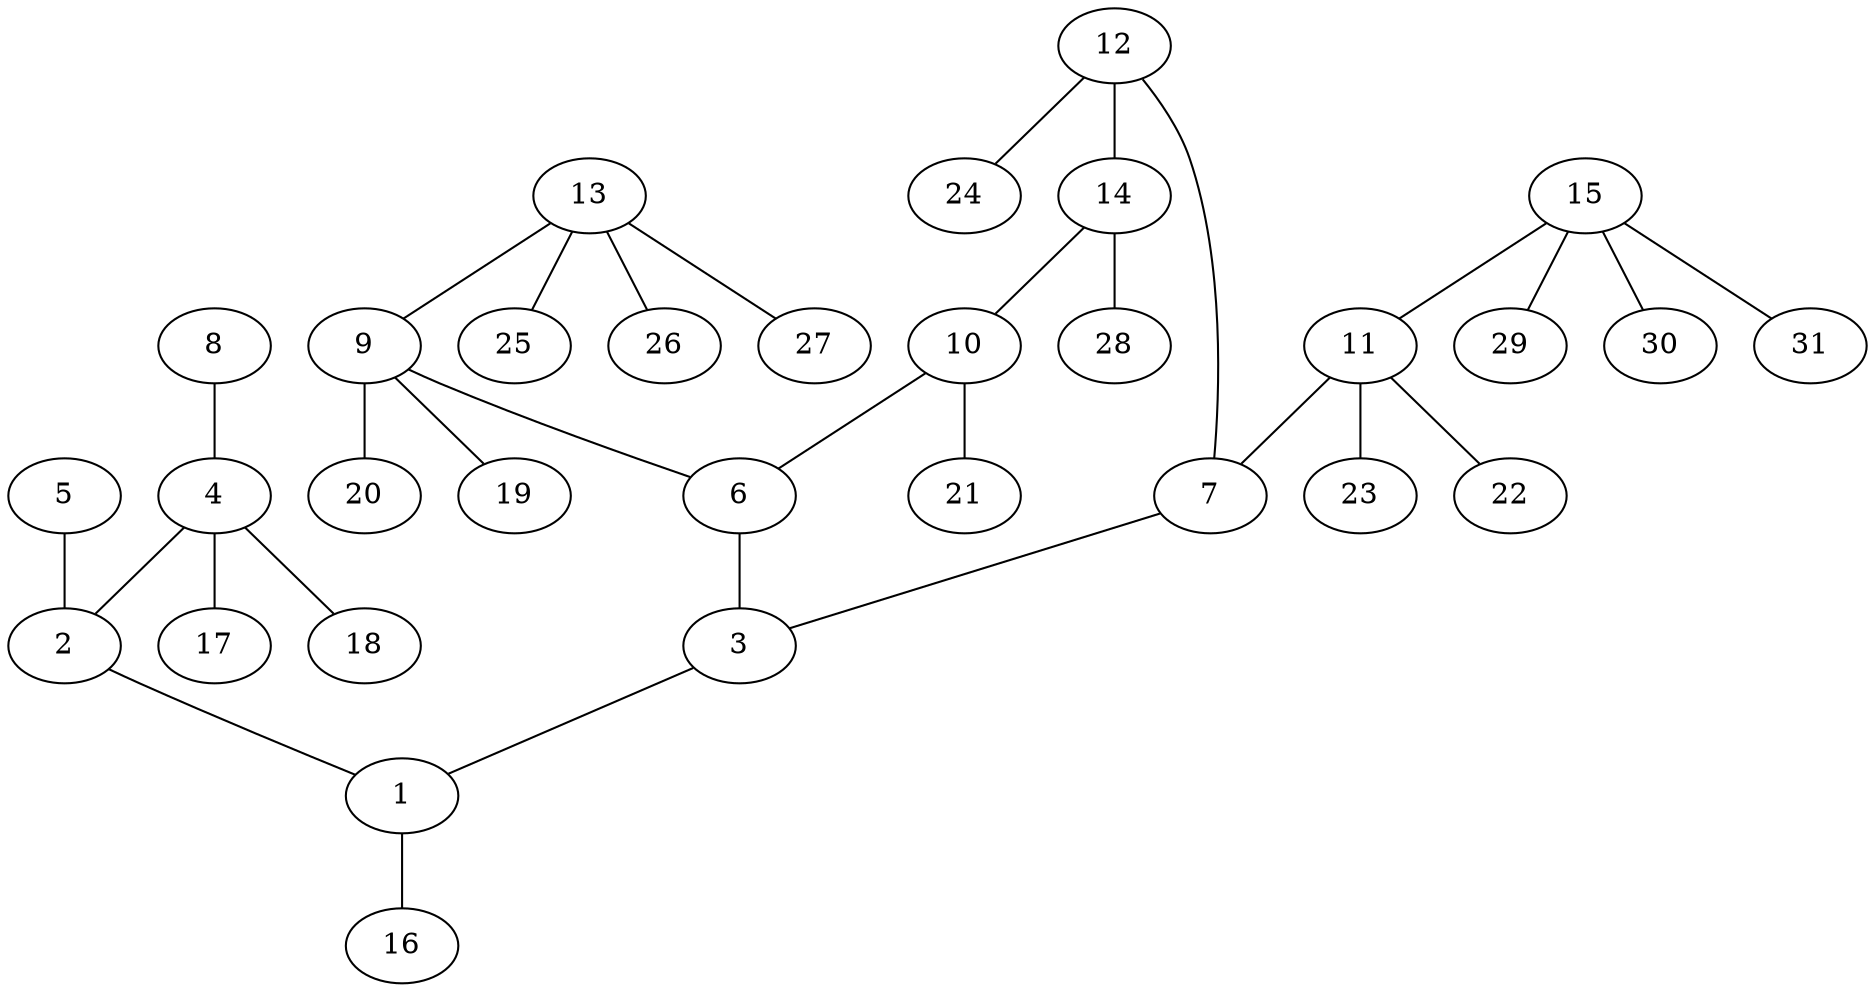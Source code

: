 graph molecule_3123 {
	1	 [chem=N];
	16	 [chem=H];
	1 -- 16	 [valence=1];
	2	 [chem=C];
	2 -- 1	 [valence=1];
	3	 [chem=C];
	3 -- 1	 [valence=1];
	4	 [chem=C];
	4 -- 2	 [valence=1];
	17	 [chem=H];
	4 -- 17	 [valence=1];
	18	 [chem=H];
	4 -- 18	 [valence=1];
	5	 [chem=O];
	5 -- 2	 [valence=2];
	6	 [chem=C];
	6 -- 3	 [valence=2];
	7	 [chem=C];
	7 -- 3	 [valence=1];
	8	 [chem=Cl];
	8 -- 4	 [valence=1];
	9	 [chem=C];
	9 -- 6	 [valence=1];
	19	 [chem=H];
	9 -- 19	 [valence=1];
	20	 [chem=H];
	9 -- 20	 [valence=1];
	10	 [chem=C];
	10 -- 6	 [valence=1];
	21	 [chem=H];
	10 -- 21	 [valence=1];
	11	 [chem=C];
	11 -- 7	 [valence=1];
	22	 [chem=H];
	11 -- 22	 [valence=1];
	23	 [chem=H];
	11 -- 23	 [valence=1];
	12	 [chem=C];
	12 -- 7	 [valence=2];
	14	 [chem=C];
	12 -- 14	 [valence=1];
	24	 [chem=H];
	12 -- 24	 [valence=1];
	13	 [chem=C];
	13 -- 9	 [valence=1];
	25	 [chem=H];
	13 -- 25	 [valence=1];
	26	 [chem=H];
	13 -- 26	 [valence=1];
	27	 [chem=H];
	13 -- 27	 [valence=1];
	14 -- 10	 [valence=2];
	28	 [chem=H];
	14 -- 28	 [valence=1];
	15	 [chem=C];
	15 -- 11	 [valence=1];
	29	 [chem=H];
	15 -- 29	 [valence=1];
	30	 [chem=H];
	15 -- 30	 [valence=1];
	31	 [chem=H];
	15 -- 31	 [valence=1];
}
